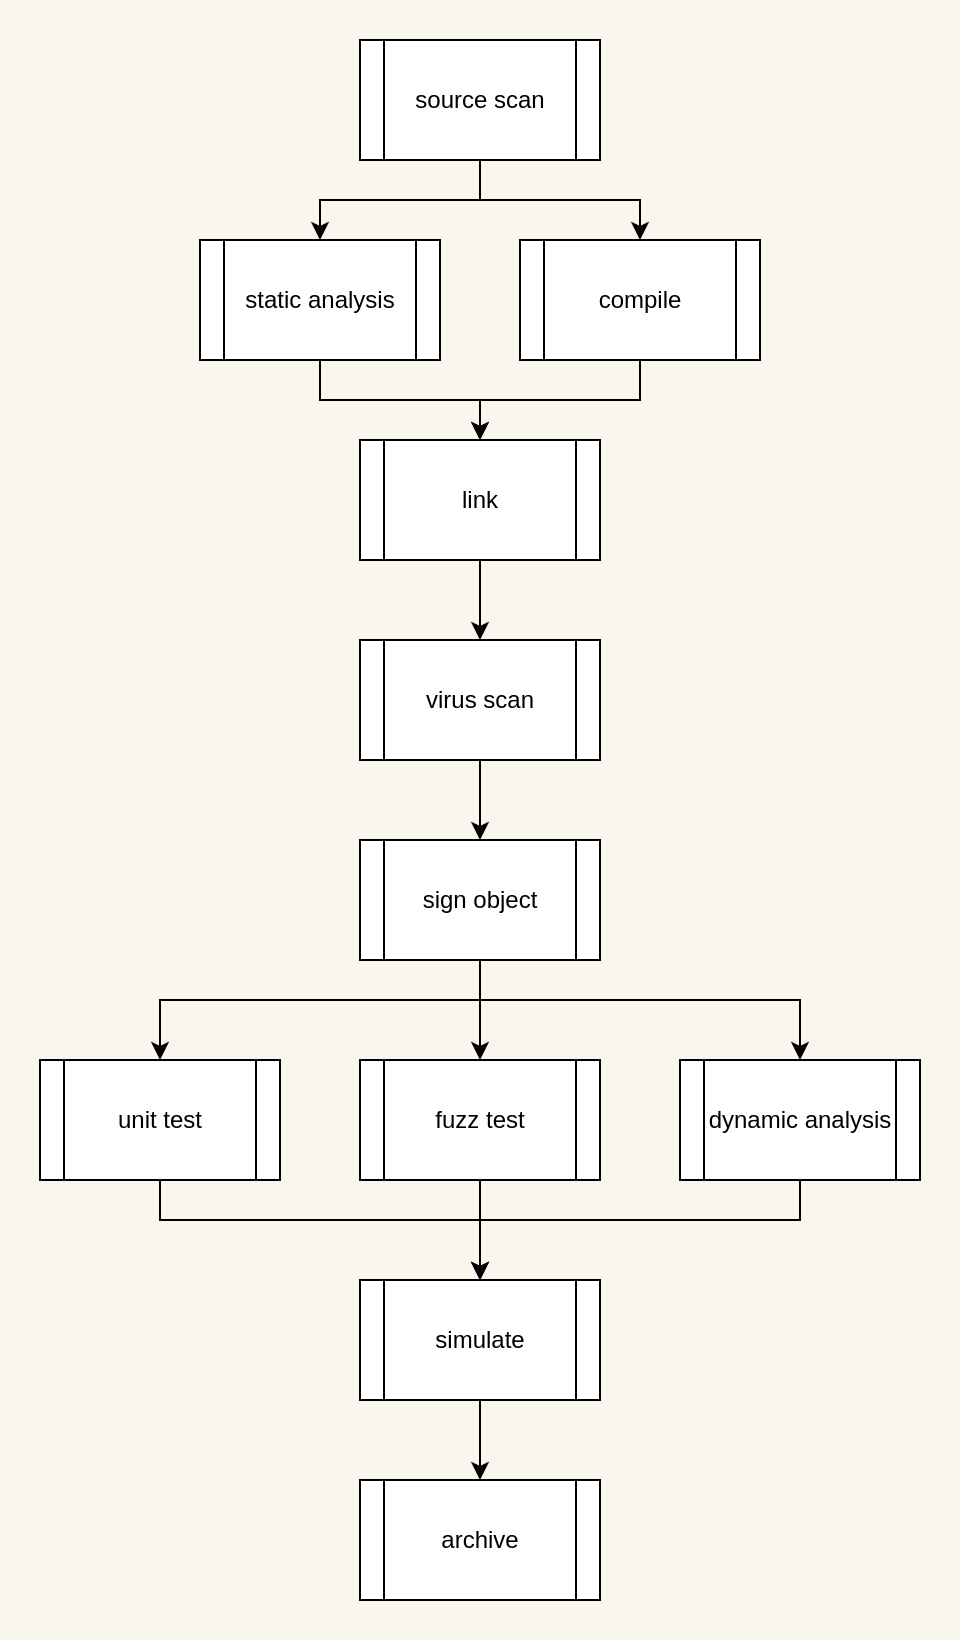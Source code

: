 <mxfile version="14.5.1" type="device"><diagram id="sruLN3PUJWMz3BnSayqV" name="Page-1"><mxGraphModel dx="3506" dy="2597" grid="1" gridSize="10" guides="1" tooltips="1" connect="1" arrows="1" fold="1" page="0" pageScale="1" pageWidth="850" pageHeight="1100" math="0" shadow="0"><root><mxCell id="0"/><mxCell id="1" parent="0"/><mxCell id="J01uXUBwh0j1N3b9HebX-5" value="" style="rounded=0;whiteSpace=wrap;html=1;fillColor=#f9f7ed;strokeColor=none;" parent="1" vertex="1"><mxGeometry x="-2200" y="-1290" width="480" height="820" as="geometry"/></mxCell><mxCell id="5qv4AlmTXx4iO431fE05-13" style="edgeStyle=orthogonalEdgeStyle;rounded=0;orthogonalLoop=1;jettySize=auto;html=1;entryX=0.5;entryY=0;entryDx=0;entryDy=0;exitX=0.5;exitY=1;exitDx=0;exitDy=0;" parent="1" source="5qv4AlmTXx4iO431fE05-1" target="5qv4AlmTXx4iO431fE05-2" edge="1"><mxGeometry relative="1" as="geometry"/></mxCell><mxCell id="5qv4AlmTXx4iO431fE05-1" value="virus scan" style="shape=process;whiteSpace=wrap;html=1;backgroundOutline=1;" parent="1" vertex="1"><mxGeometry x="-2020" y="-970" width="120" height="60" as="geometry"/></mxCell><mxCell id="5qv4AlmTXx4iO431fE05-14" style="edgeStyle=orthogonalEdgeStyle;rounded=0;orthogonalLoop=1;jettySize=auto;html=1;entryX=0.5;entryY=0;entryDx=0;entryDy=0;" parent="1" source="5qv4AlmTXx4iO431fE05-2" target="5qv4AlmTXx4iO431fE05-5" edge="1"><mxGeometry relative="1" as="geometry"><Array as="points"><mxPoint x="-1960" y="-800"/><mxPoint x="-1960" y="-800"/></Array></mxGeometry></mxCell><mxCell id="5qv4AlmTXx4iO431fE05-15" style="edgeStyle=orthogonalEdgeStyle;rounded=0;orthogonalLoop=1;jettySize=auto;html=1;entryX=0.5;entryY=0;entryDx=0;entryDy=0;" parent="1" source="5qv4AlmTXx4iO431fE05-2" target="5qv4AlmTXx4iO431fE05-6" edge="1"><mxGeometry relative="1" as="geometry"><Array as="points"><mxPoint x="-1960" y="-790"/><mxPoint x="-2120" y="-790"/></Array></mxGeometry></mxCell><mxCell id="5qv4AlmTXx4iO431fE05-16" style="edgeStyle=orthogonalEdgeStyle;rounded=0;orthogonalLoop=1;jettySize=auto;html=1;entryX=0.5;entryY=0;entryDx=0;entryDy=0;" parent="1" source="5qv4AlmTXx4iO431fE05-2" target="5qv4AlmTXx4iO431fE05-4" edge="1"><mxGeometry relative="1" as="geometry"><Array as="points"><mxPoint x="-1960" y="-790"/><mxPoint x="-1800" y="-790"/></Array></mxGeometry></mxCell><mxCell id="5qv4AlmTXx4iO431fE05-2" value="sign object" style="shape=process;whiteSpace=wrap;html=1;backgroundOutline=1;" parent="1" vertex="1"><mxGeometry x="-2020" y="-870" width="120" height="60" as="geometry"/></mxCell><mxCell id="5qv4AlmTXx4iO431fE05-10" style="edgeStyle=orthogonalEdgeStyle;rounded=0;orthogonalLoop=1;jettySize=auto;html=1;entryX=0.5;entryY=0;entryDx=0;entryDy=0;" parent="1" source="5qv4AlmTXx4iO431fE05-3" target="5qv4AlmTXx4iO431fE05-9" edge="1"><mxGeometry relative="1" as="geometry"/></mxCell><mxCell id="5qv4AlmTXx4iO431fE05-11" style="edgeStyle=orthogonalEdgeStyle;rounded=0;orthogonalLoop=1;jettySize=auto;html=1;entryX=0.5;entryY=0;entryDx=0;entryDy=0;" parent="1" source="5qv4AlmTXx4iO431fE05-3" target="5qv4AlmTXx4iO431fE05-7" edge="1"><mxGeometry relative="1" as="geometry"/></mxCell><mxCell id="5qv4AlmTXx4iO431fE05-3" value="source scan" style="shape=process;whiteSpace=wrap;html=1;backgroundOutline=1;" parent="1" vertex="1"><mxGeometry x="-2020" y="-1270" width="120" height="60" as="geometry"/></mxCell><mxCell id="5qv4AlmTXx4iO431fE05-22" style="edgeStyle=orthogonalEdgeStyle;rounded=0;orthogonalLoop=1;jettySize=auto;html=1;exitX=0.5;exitY=1;exitDx=0;exitDy=0;entryX=0.5;entryY=0;entryDx=0;entryDy=0;" parent="1" source="5qv4AlmTXx4iO431fE05-4" target="5qv4AlmTXx4iO431fE05-19" edge="1"><mxGeometry relative="1" as="geometry"><mxPoint x="-1540" y="-780" as="targetPoint"/><Array as="points"><mxPoint x="-1800" y="-680"/><mxPoint x="-1960" y="-680"/></Array></mxGeometry></mxCell><mxCell id="5qv4AlmTXx4iO431fE05-4" value="dynamic analysis" style="shape=process;whiteSpace=wrap;html=1;backgroundOutline=1;" parent="1" vertex="1"><mxGeometry x="-1860" y="-760" width="120" height="60" as="geometry"/></mxCell><mxCell id="5qv4AlmTXx4iO431fE05-20" style="edgeStyle=orthogonalEdgeStyle;rounded=0;orthogonalLoop=1;jettySize=auto;html=1;entryX=0.5;entryY=0;entryDx=0;entryDy=0;exitX=0.5;exitY=1;exitDx=0;exitDy=0;" parent="1" source="5qv4AlmTXx4iO431fE05-5" target="5qv4AlmTXx4iO431fE05-19" edge="1"><mxGeometry relative="1" as="geometry"/></mxCell><mxCell id="5qv4AlmTXx4iO431fE05-5" value="fuzz test" style="shape=process;whiteSpace=wrap;html=1;backgroundOutline=1;" parent="1" vertex="1"><mxGeometry x="-2020" y="-760" width="120" height="60" as="geometry"/></mxCell><mxCell id="5qv4AlmTXx4iO431fE05-21" style="edgeStyle=orthogonalEdgeStyle;rounded=0;orthogonalLoop=1;jettySize=auto;html=1;entryX=0.5;entryY=0;entryDx=0;entryDy=0;exitX=0.5;exitY=1;exitDx=0;exitDy=0;" parent="1" source="5qv4AlmTXx4iO431fE05-6" target="5qv4AlmTXx4iO431fE05-19" edge="1"><mxGeometry relative="1" as="geometry"><Array as="points"><mxPoint x="-2120" y="-680"/><mxPoint x="-1960" y="-680"/></Array></mxGeometry></mxCell><mxCell id="5qv4AlmTXx4iO431fE05-6" value="unit test" style="shape=process;whiteSpace=wrap;html=1;backgroundOutline=1;" parent="1" vertex="1"><mxGeometry x="-2180" y="-760" width="120" height="60" as="geometry"/></mxCell><mxCell id="5qv4AlmTXx4iO431fE05-18" style="edgeStyle=orthogonalEdgeStyle;rounded=0;orthogonalLoop=1;jettySize=auto;html=1;entryX=0.5;entryY=0;entryDx=0;entryDy=0;" parent="1" source="5qv4AlmTXx4iO431fE05-7" target="5qv4AlmTXx4iO431fE05-8" edge="1"><mxGeometry relative="1" as="geometry"><mxPoint x="-1950" y="-1070" as="targetPoint"/><Array as="points"><mxPoint x="-2040" y="-1090"/><mxPoint x="-1960" y="-1090"/></Array></mxGeometry></mxCell><mxCell id="5qv4AlmTXx4iO431fE05-7" value="static analysis" style="shape=process;whiteSpace=wrap;html=1;backgroundOutline=1;" parent="1" vertex="1"><mxGeometry x="-2100" y="-1170" width="120" height="60" as="geometry"/></mxCell><mxCell id="5qv4AlmTXx4iO431fE05-12" style="edgeStyle=orthogonalEdgeStyle;rounded=0;orthogonalLoop=1;jettySize=auto;html=1;entryX=0.5;entryY=0;entryDx=0;entryDy=0;" parent="1" source="5qv4AlmTXx4iO431fE05-8" target="5qv4AlmTXx4iO431fE05-1" edge="1"><mxGeometry relative="1" as="geometry"/></mxCell><mxCell id="5qv4AlmTXx4iO431fE05-8" value="link" style="shape=process;whiteSpace=wrap;html=1;backgroundOutline=1;" parent="1" vertex="1"><mxGeometry x="-2020" y="-1070" width="120" height="60" as="geometry"/></mxCell><mxCell id="5qv4AlmTXx4iO431fE05-17" style="edgeStyle=orthogonalEdgeStyle;rounded=0;orthogonalLoop=1;jettySize=auto;html=1;entryX=0.5;entryY=0;entryDx=0;entryDy=0;exitX=0.5;exitY=1;exitDx=0;exitDy=0;" parent="1" source="5qv4AlmTXx4iO431fE05-9" target="5qv4AlmTXx4iO431fE05-8" edge="1"><mxGeometry relative="1" as="geometry"/></mxCell><mxCell id="5qv4AlmTXx4iO431fE05-9" value="compile" style="shape=process;whiteSpace=wrap;html=1;backgroundOutline=1;" parent="1" vertex="1"><mxGeometry x="-1940" y="-1170" width="120" height="60" as="geometry"/></mxCell><mxCell id="5qv4AlmTXx4iO431fE05-24" style="edgeStyle=orthogonalEdgeStyle;rounded=0;orthogonalLoop=1;jettySize=auto;html=1;entryX=0.5;entryY=0;entryDx=0;entryDy=0;exitX=0.5;exitY=1;exitDx=0;exitDy=0;" parent="1" source="5qv4AlmTXx4iO431fE05-19" target="5qv4AlmTXx4iO431fE05-23" edge="1"><mxGeometry relative="1" as="geometry"/></mxCell><mxCell id="5qv4AlmTXx4iO431fE05-19" value="simulate" style="shape=process;whiteSpace=wrap;html=1;backgroundOutline=1;" parent="1" vertex="1"><mxGeometry x="-2020" y="-650" width="120" height="60" as="geometry"/></mxCell><mxCell id="5qv4AlmTXx4iO431fE05-23" value="archive" style="shape=process;whiteSpace=wrap;html=1;backgroundOutline=1;" parent="1" vertex="1"><mxGeometry x="-2020" y="-550" width="120" height="60" as="geometry"/></mxCell></root></mxGraphModel></diagram></mxfile>